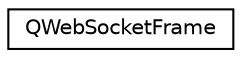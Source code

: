 digraph "Graphical Class Hierarchy"
{
  edge [fontname="Helvetica",fontsize="10",labelfontname="Helvetica",labelfontsize="10"];
  node [fontname="Helvetica",fontsize="10",shape=record];
  rankdir="LR";
  Node0 [label="QWebSocketFrame",height=0.2,width=0.4,color="black", fillcolor="white", style="filled",URL="$class_q_web_socket_frame.html"];
}
